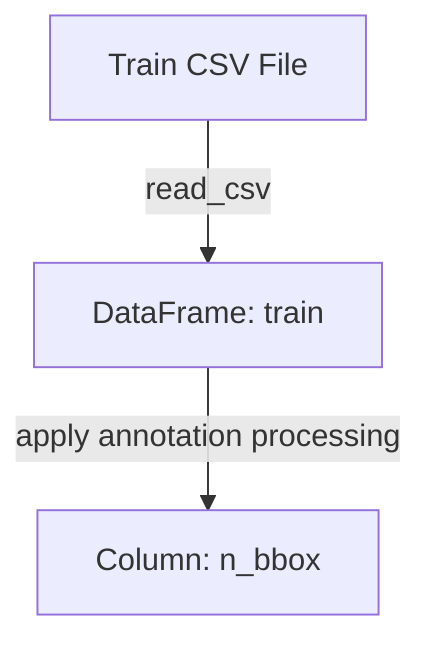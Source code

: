flowchart TD
    A["Train CSV File"] -->|read_csv| B["DataFrame: train"]
    B -->|apply annotation processing| C["Column: n_bbox"]